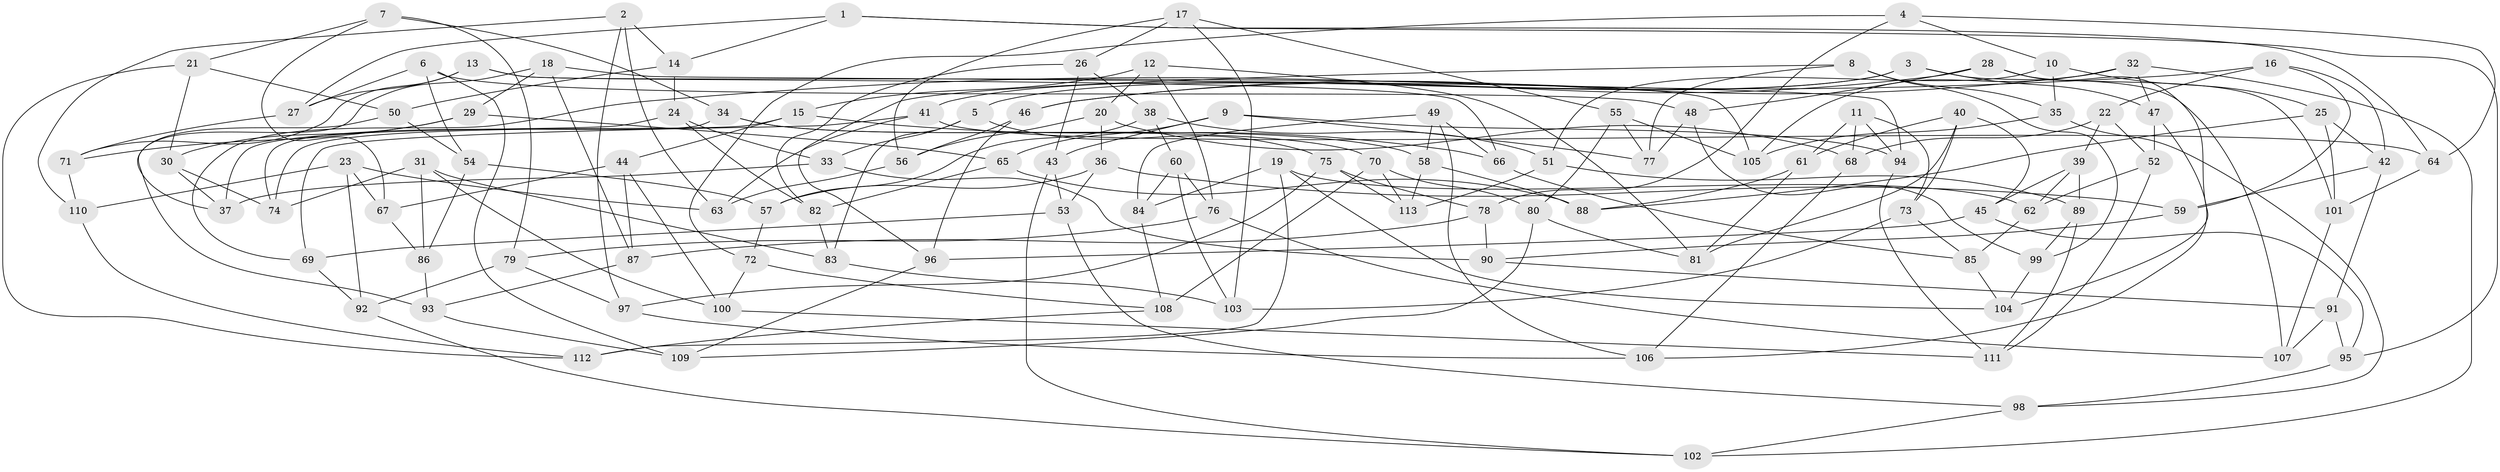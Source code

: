 // coarse degree distribution, {11: 0.043478260869565216, 10: 0.08695652173913043, 4: 0.3695652173913043, 6: 0.08695652173913043, 8: 0.13043478260869565, 12: 0.021739130434782608, 9: 0.06521739130434782, 3: 0.15217391304347827, 5: 0.043478260869565216}
// Generated by graph-tools (version 1.1) at 2025/54/03/04/25 22:54:00]
// undirected, 113 vertices, 226 edges
graph export_dot {
  node [color=gray90,style=filled];
  1;
  2;
  3;
  4;
  5;
  6;
  7;
  8;
  9;
  10;
  11;
  12;
  13;
  14;
  15;
  16;
  17;
  18;
  19;
  20;
  21;
  22;
  23;
  24;
  25;
  26;
  27;
  28;
  29;
  30;
  31;
  32;
  33;
  34;
  35;
  36;
  37;
  38;
  39;
  40;
  41;
  42;
  43;
  44;
  45;
  46;
  47;
  48;
  49;
  50;
  51;
  52;
  53;
  54;
  55;
  56;
  57;
  58;
  59;
  60;
  61;
  62;
  63;
  64;
  65;
  66;
  67;
  68;
  69;
  70;
  71;
  72;
  73;
  74;
  75;
  76;
  77;
  78;
  79;
  80;
  81;
  82;
  83;
  84;
  85;
  86;
  87;
  88;
  89;
  90;
  91;
  92;
  93;
  94;
  95;
  96;
  97;
  98;
  99;
  100;
  101;
  102;
  103;
  104;
  105;
  106;
  107;
  108;
  109;
  110;
  111;
  112;
  113;
  1 -- 27;
  1 -- 14;
  1 -- 95;
  1 -- 64;
  2 -- 110;
  2 -- 97;
  2 -- 14;
  2 -- 63;
  3 -- 47;
  3 -- 107;
  3 -- 5;
  3 -- 41;
  4 -- 64;
  4 -- 72;
  4 -- 10;
  4 -- 78;
  5 -- 83;
  5 -- 33;
  5 -- 75;
  6 -- 54;
  6 -- 27;
  6 -- 109;
  6 -- 48;
  7 -- 67;
  7 -- 34;
  7 -- 21;
  7 -- 79;
  8 -- 77;
  8 -- 35;
  8 -- 96;
  8 -- 99;
  9 -- 43;
  9 -- 77;
  9 -- 94;
  9 -- 65;
  10 -- 51;
  10 -- 35;
  10 -- 25;
  11 -- 68;
  11 -- 94;
  11 -- 73;
  11 -- 61;
  12 -- 15;
  12 -- 81;
  12 -- 20;
  12 -- 76;
  13 -- 27;
  13 -- 71;
  13 -- 105;
  13 -- 66;
  14 -- 24;
  14 -- 50;
  15 -- 44;
  15 -- 74;
  15 -- 66;
  16 -- 59;
  16 -- 69;
  16 -- 42;
  16 -- 22;
  17 -- 55;
  17 -- 103;
  17 -- 56;
  17 -- 26;
  18 -- 29;
  18 -- 37;
  18 -- 87;
  18 -- 94;
  19 -- 62;
  19 -- 104;
  19 -- 112;
  19 -- 84;
  20 -- 36;
  20 -- 56;
  20 -- 68;
  21 -- 112;
  21 -- 50;
  21 -- 30;
  22 -- 39;
  22 -- 52;
  22 -- 68;
  23 -- 110;
  23 -- 63;
  23 -- 67;
  23 -- 92;
  24 -- 33;
  24 -- 37;
  24 -- 82;
  25 -- 88;
  25 -- 101;
  25 -- 42;
  26 -- 43;
  26 -- 82;
  26 -- 38;
  27 -- 71;
  28 -- 101;
  28 -- 104;
  28 -- 46;
  28 -- 48;
  29 -- 65;
  29 -- 30;
  29 -- 71;
  30 -- 37;
  30 -- 74;
  31 -- 100;
  31 -- 74;
  31 -- 86;
  31 -- 83;
  32 -- 46;
  32 -- 102;
  32 -- 105;
  32 -- 47;
  33 -- 37;
  33 -- 90;
  34 -- 70;
  34 -- 58;
  34 -- 74;
  35 -- 98;
  35 -- 105;
  36 -- 53;
  36 -- 59;
  36 -- 57;
  38 -- 60;
  38 -- 51;
  38 -- 57;
  39 -- 89;
  39 -- 62;
  39 -- 45;
  40 -- 81;
  40 -- 61;
  40 -- 45;
  40 -- 73;
  41 -- 63;
  41 -- 64;
  41 -- 69;
  42 -- 91;
  42 -- 59;
  43 -- 102;
  43 -- 53;
  44 -- 67;
  44 -- 87;
  44 -- 100;
  45 -- 96;
  45 -- 95;
  46 -- 96;
  46 -- 56;
  47 -- 52;
  47 -- 106;
  48 -- 77;
  48 -- 99;
  49 -- 66;
  49 -- 58;
  49 -- 84;
  49 -- 106;
  50 -- 93;
  50 -- 54;
  51 -- 89;
  51 -- 113;
  52 -- 62;
  52 -- 111;
  53 -- 69;
  53 -- 98;
  54 -- 57;
  54 -- 86;
  55 -- 80;
  55 -- 77;
  55 -- 105;
  56 -- 63;
  57 -- 72;
  58 -- 113;
  58 -- 88;
  59 -- 90;
  60 -- 103;
  60 -- 76;
  60 -- 84;
  61 -- 88;
  61 -- 81;
  62 -- 85;
  64 -- 101;
  65 -- 88;
  65 -- 82;
  66 -- 85;
  67 -- 86;
  68 -- 106;
  69 -- 92;
  70 -- 108;
  70 -- 113;
  70 -- 80;
  71 -- 110;
  72 -- 100;
  72 -- 108;
  73 -- 85;
  73 -- 103;
  75 -- 78;
  75 -- 113;
  75 -- 97;
  76 -- 79;
  76 -- 107;
  78 -- 87;
  78 -- 90;
  79 -- 97;
  79 -- 92;
  80 -- 109;
  80 -- 81;
  82 -- 83;
  83 -- 103;
  84 -- 108;
  85 -- 104;
  86 -- 93;
  87 -- 93;
  89 -- 111;
  89 -- 99;
  90 -- 91;
  91 -- 95;
  91 -- 107;
  92 -- 102;
  93 -- 109;
  94 -- 111;
  95 -- 98;
  96 -- 109;
  97 -- 106;
  98 -- 102;
  99 -- 104;
  100 -- 111;
  101 -- 107;
  108 -- 112;
  110 -- 112;
}
